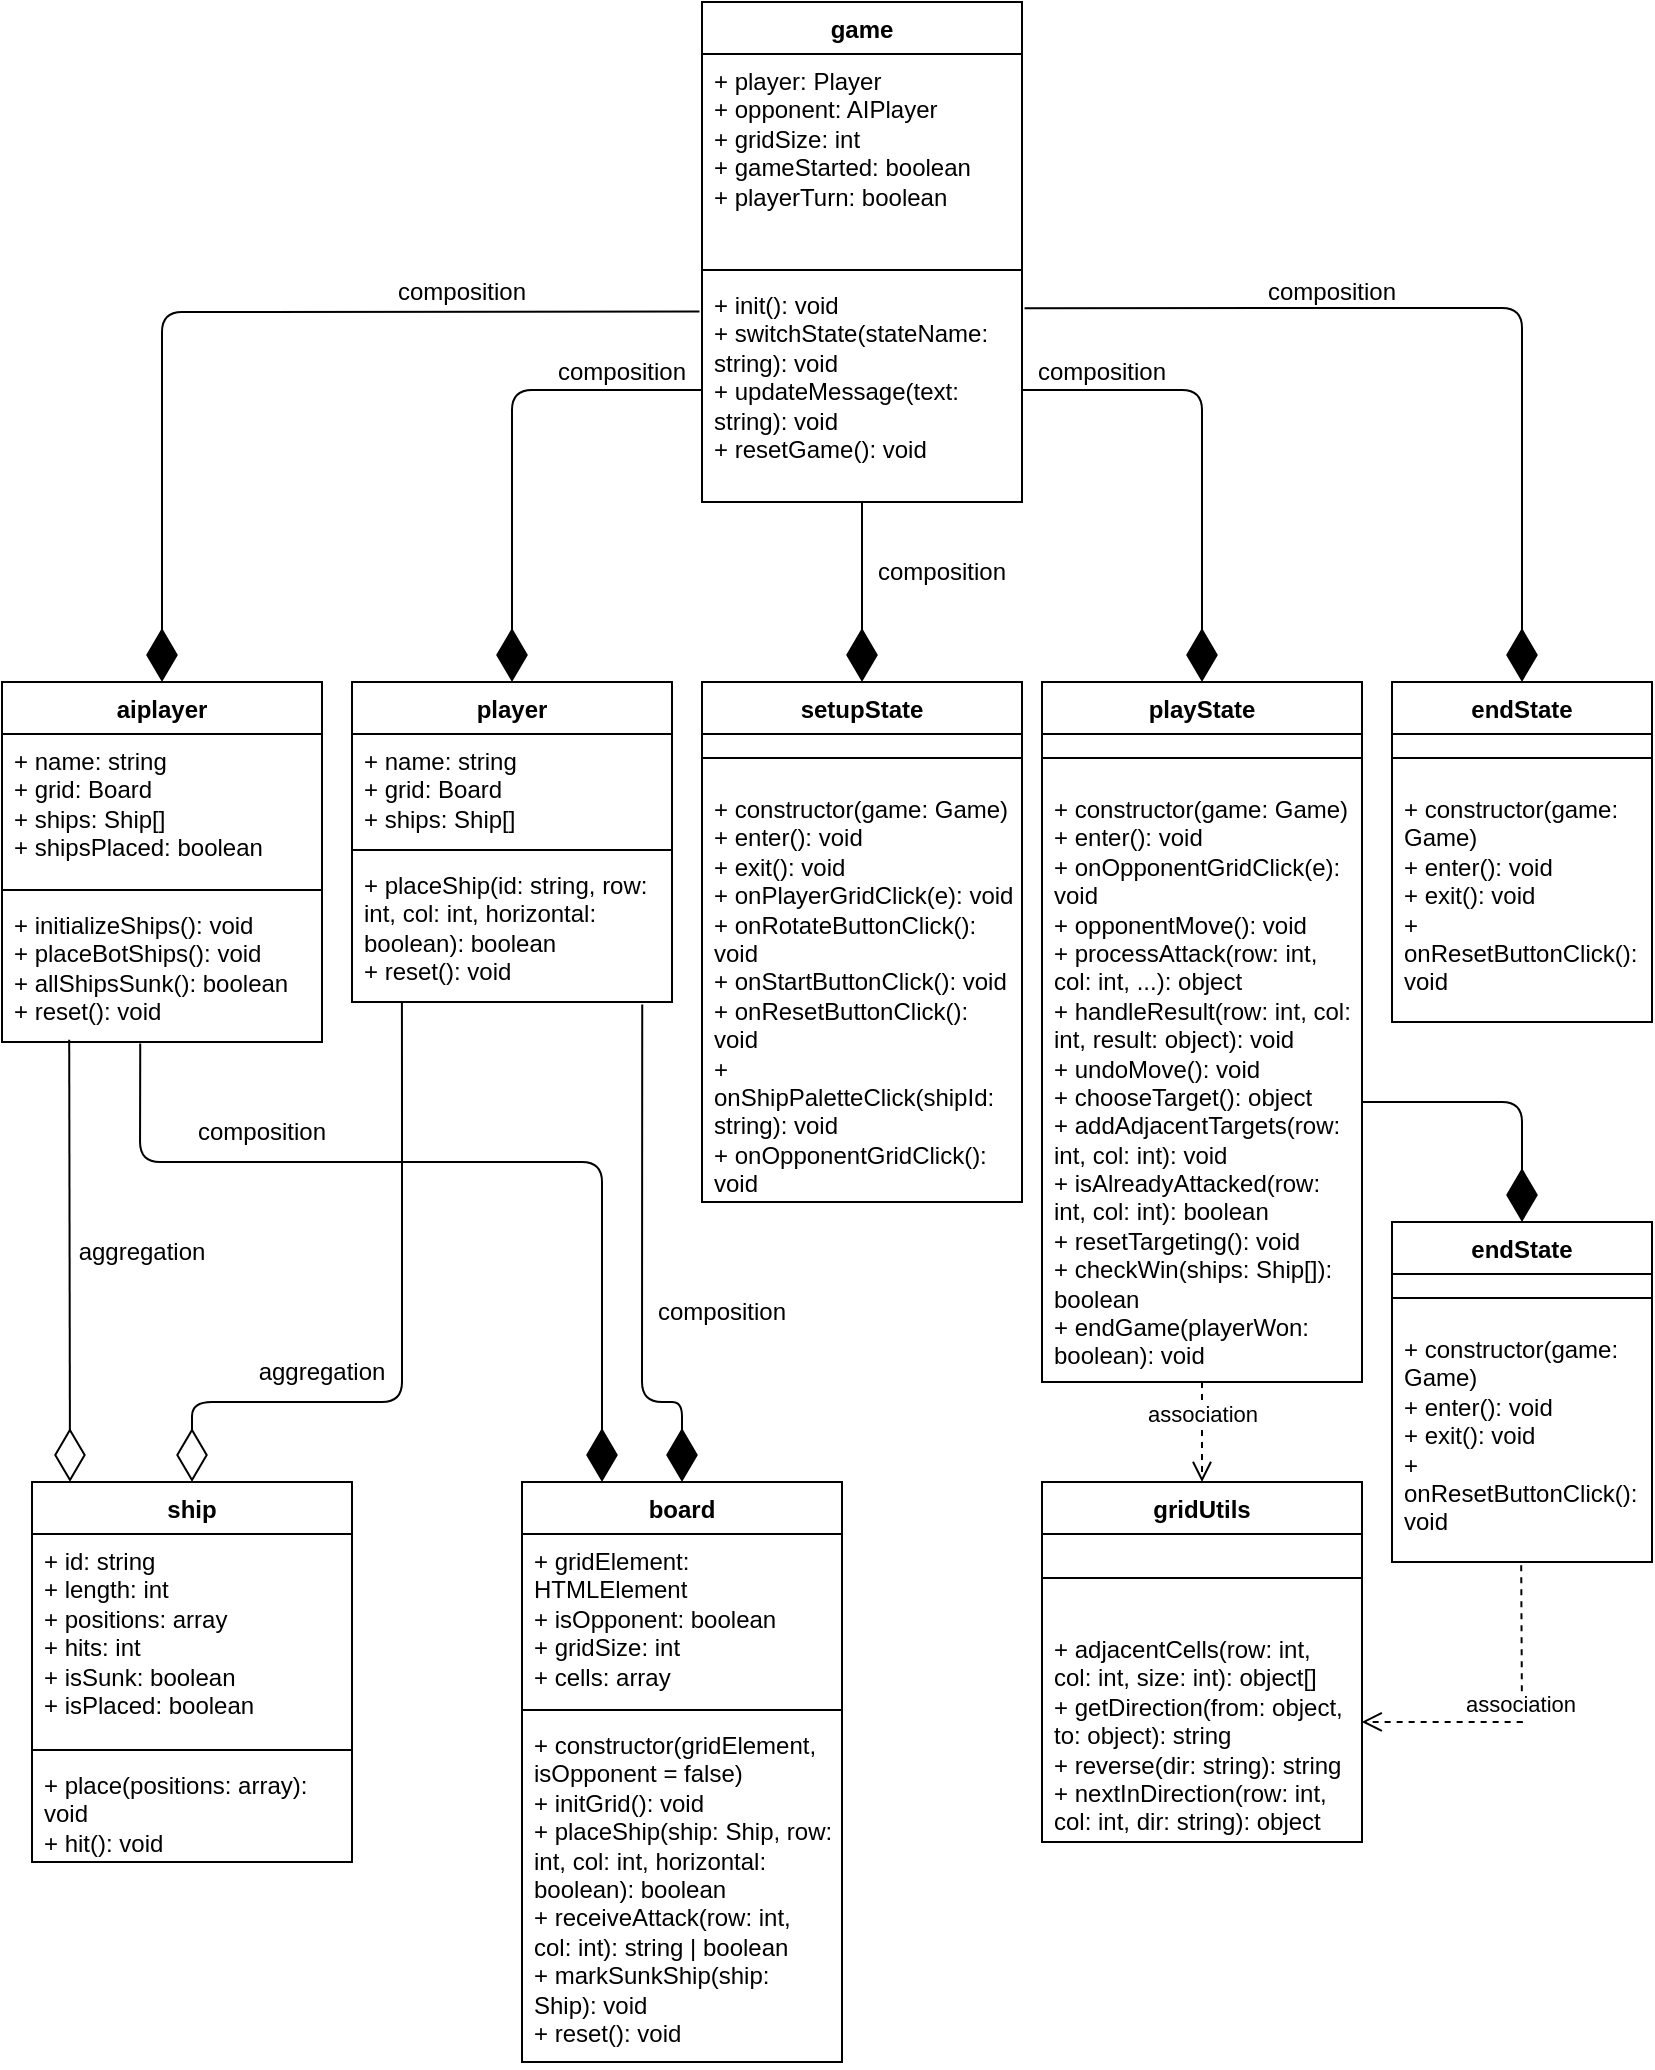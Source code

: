 <mxfile>
    <diagram id="vabYMPFkQnssgHv7mL40" name="Page-2">
        <mxGraphModel dx="89" dy="106" grid="1" gridSize="10" guides="1" tooltips="1" connect="1" arrows="1" fold="1" page="1" pageScale="1" pageWidth="850" pageHeight="1100" math="0" shadow="0">
            <root>
                <mxCell id="0"/>
                <mxCell id="1" parent="0"/>
                <mxCell id="3m-LJhXc09wbWOtRdhgQ-13" value="game" style="swimlane;fontStyle=1;align=center;verticalAlign=top;childLayout=stackLayout;horizontal=1;startSize=26;horizontalStack=0;resizeParent=1;resizeParentMax=0;resizeLast=0;collapsible=1;marginBottom=0;whiteSpace=wrap;html=1;" parent="1" vertex="1">
                    <mxGeometry x="360" y="20" width="160" height="250" as="geometry"/>
                </mxCell>
                <mxCell id="3m-LJhXc09wbWOtRdhgQ-14" value="+ player: Player&amp;nbsp;&lt;div&gt;+ opponent: AIPlayer&lt;/div&gt;&lt;div&gt;+ gridSize: int&lt;/div&gt;&lt;div&gt;+ gameStarted: boolean&lt;/div&gt;&lt;div&gt;+ playerTurn: boolean&lt;/div&gt;" style="text;strokeColor=none;fillColor=none;align=left;verticalAlign=top;spacingLeft=4;spacingRight=4;overflow=hidden;rotatable=0;points=[[0,0.5],[1,0.5]];portConstraint=eastwest;whiteSpace=wrap;html=1;" parent="3m-LJhXc09wbWOtRdhgQ-13" vertex="1">
                    <mxGeometry y="26" width="160" height="104" as="geometry"/>
                </mxCell>
                <mxCell id="3m-LJhXc09wbWOtRdhgQ-15" value="" style="line;strokeWidth=1;fillColor=none;align=left;verticalAlign=middle;spacingTop=-1;spacingLeft=3;spacingRight=3;rotatable=0;labelPosition=right;points=[];portConstraint=eastwest;strokeColor=inherit;" parent="3m-LJhXc09wbWOtRdhgQ-13" vertex="1">
                    <mxGeometry y="130" width="160" height="8" as="geometry"/>
                </mxCell>
                <mxCell id="3m-LJhXc09wbWOtRdhgQ-16" value="+ init(): void&lt;div&gt;+ switchState(stateName: string): void&lt;/div&gt;&lt;div&gt;+&amp;nbsp;&lt;span style=&quot;background-color: transparent;&quot;&gt;updateMessage(text: string): void&lt;/span&gt;&lt;/div&gt;&lt;div&gt;+ resetGame(): void&lt;/div&gt;" style="text;strokeColor=none;fillColor=none;align=left;verticalAlign=top;spacingLeft=4;spacingRight=4;overflow=hidden;rotatable=0;points=[[0,0.5],[1,0.5]];portConstraint=eastwest;whiteSpace=wrap;html=1;" parent="3m-LJhXc09wbWOtRdhgQ-13" vertex="1">
                    <mxGeometry y="138" width="160" height="112" as="geometry"/>
                </mxCell>
                <mxCell id="3m-LJhXc09wbWOtRdhgQ-21" value="player" style="swimlane;fontStyle=1;align=center;verticalAlign=top;childLayout=stackLayout;horizontal=1;startSize=26;horizontalStack=0;resizeParent=1;resizeParentMax=0;resizeLast=0;collapsible=1;marginBottom=0;whiteSpace=wrap;html=1;" parent="1" vertex="1">
                    <mxGeometry x="185" y="360" width="160" height="160" as="geometry"/>
                </mxCell>
                <mxCell id="3m-LJhXc09wbWOtRdhgQ-22" value="&lt;div&gt;&lt;font color=&quot;#000000&quot;&gt;+ name: string&lt;/font&gt;&lt;/div&gt;&lt;div&gt;&lt;font color=&quot;#000000&quot;&gt;+ grid: Board&lt;/font&gt;&lt;/div&gt;&lt;div&gt;&lt;font color=&quot;#000000&quot;&gt;+ ships: Ship[]&lt;/font&gt;&lt;/div&gt;" style="text;strokeColor=none;fillColor=none;align=left;verticalAlign=top;spacingLeft=4;spacingRight=4;overflow=hidden;rotatable=0;points=[[0,0.5],[1,0.5]];portConstraint=eastwest;whiteSpace=wrap;html=1;" parent="3m-LJhXc09wbWOtRdhgQ-21" vertex="1">
                    <mxGeometry y="26" width="160" height="54" as="geometry"/>
                </mxCell>
                <mxCell id="3m-LJhXc09wbWOtRdhgQ-23" value="" style="line;strokeWidth=1;fillColor=none;align=left;verticalAlign=middle;spacingTop=-1;spacingLeft=3;spacingRight=3;rotatable=0;labelPosition=right;points=[];portConstraint=eastwest;strokeColor=inherit;" parent="3m-LJhXc09wbWOtRdhgQ-21" vertex="1">
                    <mxGeometry y="80" width="160" height="8" as="geometry"/>
                </mxCell>
                <mxCell id="3m-LJhXc09wbWOtRdhgQ-24" value="&lt;div&gt;&lt;font color=&quot;#000000&quot;&gt;+ placeShip(id: string, row: int, col: int, horizontal: boolean): boolean&lt;/font&gt;&lt;/div&gt;&lt;div&gt;&lt;font color=&quot;#000000&quot;&gt;+ reset(): void&lt;/font&gt;&lt;/div&gt;" style="text;strokeColor=none;fillColor=none;align=left;verticalAlign=top;spacingLeft=4;spacingRight=4;overflow=hidden;rotatable=0;points=[[0,0.5],[1,0.5]];portConstraint=eastwest;whiteSpace=wrap;html=1;" parent="3m-LJhXc09wbWOtRdhgQ-21" vertex="1">
                    <mxGeometry y="88" width="160" height="72" as="geometry"/>
                </mxCell>
                <mxCell id="3m-LJhXc09wbWOtRdhgQ-25" value="aiplayer" style="swimlane;fontStyle=1;align=center;verticalAlign=top;childLayout=stackLayout;horizontal=1;startSize=26;horizontalStack=0;resizeParent=1;resizeParentMax=0;resizeLast=0;collapsible=1;marginBottom=0;whiteSpace=wrap;html=1;" parent="1" vertex="1">
                    <mxGeometry x="10" y="360" width="160" height="180" as="geometry"/>
                </mxCell>
                <mxCell id="3m-LJhXc09wbWOtRdhgQ-26" value="&lt;div&gt;&lt;font color=&quot;#000000&quot;&gt;+ name: string&lt;/font&gt;&lt;/div&gt;&lt;div&gt;&lt;font color=&quot;#000000&quot;&gt;+ grid: Board&lt;/font&gt;&lt;/div&gt;&lt;div&gt;&lt;font color=&quot;#000000&quot;&gt;+ ships: Ship[]&lt;/font&gt;&lt;/div&gt;&lt;div&gt;&lt;font color=&quot;#000000&quot;&gt;+ shipsPlaced: boolean&lt;/font&gt;&lt;/div&gt;" style="text;strokeColor=none;fillColor=none;align=left;verticalAlign=top;spacingLeft=4;spacingRight=4;overflow=hidden;rotatable=0;points=[[0,0.5],[1,0.5]];portConstraint=eastwest;whiteSpace=wrap;html=1;" parent="3m-LJhXc09wbWOtRdhgQ-25" vertex="1">
                    <mxGeometry y="26" width="160" height="74" as="geometry"/>
                </mxCell>
                <mxCell id="3m-LJhXc09wbWOtRdhgQ-27" value="" style="line;strokeWidth=1;fillColor=none;align=left;verticalAlign=middle;spacingTop=-1;spacingLeft=3;spacingRight=3;rotatable=0;labelPosition=right;points=[];portConstraint=eastwest;strokeColor=inherit;" parent="3m-LJhXc09wbWOtRdhgQ-25" vertex="1">
                    <mxGeometry y="100" width="160" height="8" as="geometry"/>
                </mxCell>
                <mxCell id="3m-LJhXc09wbWOtRdhgQ-28" value="&lt;div&gt;&lt;font color=&quot;#000000&quot;&gt;+ initializeShips(): void&lt;/font&gt;&lt;/div&gt;&lt;div&gt;&lt;font color=&quot;#000000&quot;&gt;+ placeBotShips(): void&lt;/font&gt;&lt;/div&gt;&lt;div&gt;&lt;font color=&quot;#000000&quot;&gt;+ allShipsSunk(): boolean&lt;/font&gt;&lt;/div&gt;&lt;div&gt;&lt;font color=&quot;#000000&quot;&gt;+ reset(): void&lt;/font&gt;&lt;/div&gt;" style="text;strokeColor=none;fillColor=none;align=left;verticalAlign=top;spacingLeft=4;spacingRight=4;overflow=hidden;rotatable=0;points=[[0,0.5],[1,0.5]];portConstraint=eastwest;whiteSpace=wrap;html=1;" parent="3m-LJhXc09wbWOtRdhgQ-25" vertex="1">
                    <mxGeometry y="108" width="160" height="72" as="geometry"/>
                </mxCell>
                <mxCell id="3m-LJhXc09wbWOtRdhgQ-29" value="board" style="swimlane;fontStyle=1;align=center;verticalAlign=top;childLayout=stackLayout;horizontal=1;startSize=26;horizontalStack=0;resizeParent=1;resizeParentMax=0;resizeLast=0;collapsible=1;marginBottom=0;whiteSpace=wrap;html=1;" parent="1" vertex="1">
                    <mxGeometry x="270" y="760" width="160" height="290" as="geometry"/>
                </mxCell>
                <mxCell id="3m-LJhXc09wbWOtRdhgQ-30" value="&lt;div&gt;&lt;font color=&quot;#000000&quot;&gt;+ gridElement: HTMLElement&lt;/font&gt;&lt;/div&gt;&lt;div&gt;&lt;font color=&quot;#000000&quot;&gt;+ isOpponent: boolean&lt;/font&gt;&lt;/div&gt;&lt;div&gt;&lt;font color=&quot;#000000&quot;&gt;+ gridSize: int&lt;/font&gt;&lt;/div&gt;&lt;div&gt;&lt;font color=&quot;#000000&quot;&gt;+ cells: array&lt;/font&gt;&lt;/div&gt;" style="text;strokeColor=none;fillColor=none;align=left;verticalAlign=top;spacingLeft=4;spacingRight=4;overflow=hidden;rotatable=0;points=[[0,0.5],[1,0.5]];portConstraint=eastwest;whiteSpace=wrap;html=1;" parent="3m-LJhXc09wbWOtRdhgQ-29" vertex="1">
                    <mxGeometry y="26" width="160" height="84" as="geometry"/>
                </mxCell>
                <mxCell id="3m-LJhXc09wbWOtRdhgQ-31" value="" style="line;strokeWidth=1;fillColor=none;align=left;verticalAlign=middle;spacingTop=-1;spacingLeft=3;spacingRight=3;rotatable=0;labelPosition=right;points=[];portConstraint=eastwest;strokeColor=inherit;" parent="3m-LJhXc09wbWOtRdhgQ-29" vertex="1">
                    <mxGeometry y="110" width="160" height="8" as="geometry"/>
                </mxCell>
                <mxCell id="3m-LJhXc09wbWOtRdhgQ-32" value="&lt;div&gt;&lt;font color=&quot;#000000&quot;&gt;+ constructor(gridElement, isOpponent = false)&lt;/font&gt;&lt;/div&gt;&lt;div&gt;&lt;font color=&quot;#000000&quot;&gt;+ initGrid(): void&lt;/font&gt;&lt;/div&gt;&lt;div&gt;&lt;font color=&quot;#000000&quot;&gt;+ placeShip(ship: Ship, row: int, col: int, horizontal: boolean): boolean&lt;/font&gt;&lt;/div&gt;&lt;div&gt;&lt;font color=&quot;#000000&quot;&gt;+ receiveAttack(row: int, col: int): string | boolean&lt;/font&gt;&lt;/div&gt;&lt;div&gt;&lt;font color=&quot;#000000&quot;&gt;+ markSunkShip(ship: Ship): void&lt;/font&gt;&lt;/div&gt;&lt;div&gt;&lt;font color=&quot;#000000&quot;&gt;+ reset(): void&lt;/font&gt;&lt;/div&gt;" style="text;strokeColor=none;fillColor=none;align=left;verticalAlign=top;spacingLeft=4;spacingRight=4;overflow=hidden;rotatable=0;points=[[0,0.5],[1,0.5]];portConstraint=eastwest;whiteSpace=wrap;html=1;" parent="3m-LJhXc09wbWOtRdhgQ-29" vertex="1">
                    <mxGeometry y="118" width="160" height="172" as="geometry"/>
                </mxCell>
                <mxCell id="3m-LJhXc09wbWOtRdhgQ-33" value="ship" style="swimlane;fontStyle=1;align=center;verticalAlign=top;childLayout=stackLayout;horizontal=1;startSize=26;horizontalStack=0;resizeParent=1;resizeParentMax=0;resizeLast=0;collapsible=1;marginBottom=0;whiteSpace=wrap;html=1;" parent="1" vertex="1">
                    <mxGeometry x="25" y="760" width="160" height="190" as="geometry"/>
                </mxCell>
                <mxCell id="3m-LJhXc09wbWOtRdhgQ-34" value="&lt;div&gt;&lt;font color=&quot;#000000&quot;&gt;+ id: string&lt;/font&gt;&lt;/div&gt;&lt;div&gt;&lt;font color=&quot;#000000&quot;&gt;+ length: int&lt;/font&gt;&lt;/div&gt;&lt;div&gt;&lt;font color=&quot;#000000&quot;&gt;+ positions: array&lt;/font&gt;&lt;/div&gt;&lt;div&gt;&lt;font color=&quot;#000000&quot;&gt;+ hits: int&lt;/font&gt;&lt;/div&gt;&lt;div&gt;&lt;font color=&quot;#000000&quot;&gt;+ isSunk: boolean&lt;/font&gt;&lt;/div&gt;&lt;div&gt;&lt;font color=&quot;#000000&quot;&gt;+ isPlaced: boolean&lt;/font&gt;&lt;/div&gt;" style="text;strokeColor=none;fillColor=none;align=left;verticalAlign=top;spacingLeft=4;spacingRight=4;overflow=hidden;rotatable=0;points=[[0,0.5],[1,0.5]];portConstraint=eastwest;whiteSpace=wrap;html=1;" parent="3m-LJhXc09wbWOtRdhgQ-33" vertex="1">
                    <mxGeometry y="26" width="160" height="104" as="geometry"/>
                </mxCell>
                <mxCell id="3m-LJhXc09wbWOtRdhgQ-35" value="" style="line;strokeWidth=1;fillColor=none;align=left;verticalAlign=middle;spacingTop=-1;spacingLeft=3;spacingRight=3;rotatable=0;labelPosition=right;points=[];portConstraint=eastwest;strokeColor=inherit;" parent="3m-LJhXc09wbWOtRdhgQ-33" vertex="1">
                    <mxGeometry y="130" width="160" height="8" as="geometry"/>
                </mxCell>
                <mxCell id="3m-LJhXc09wbWOtRdhgQ-36" value="&lt;div&gt;&lt;font color=&quot;#000000&quot;&gt;+ place(positions: array): void&lt;/font&gt;&lt;/div&gt;&lt;div&gt;&lt;font color=&quot;#000000&quot;&gt;+ hit(): void&lt;/font&gt;&lt;/div&gt;" style="text;strokeColor=none;fillColor=none;align=left;verticalAlign=top;spacingLeft=4;spacingRight=4;overflow=hidden;rotatable=0;points=[[0,0.5],[1,0.5]];portConstraint=eastwest;whiteSpace=wrap;html=1;" parent="3m-LJhXc09wbWOtRdhgQ-33" vertex="1">
                    <mxGeometry y="138" width="160" height="52" as="geometry"/>
                </mxCell>
                <mxCell id="3m-LJhXc09wbWOtRdhgQ-37" value="gridUtils" style="swimlane;fontStyle=1;align=center;verticalAlign=top;childLayout=stackLayout;horizontal=1;startSize=26;horizontalStack=0;resizeParent=1;resizeParentMax=0;resizeLast=0;collapsible=1;marginBottom=0;whiteSpace=wrap;html=1;" parent="1" vertex="1">
                    <mxGeometry x="530" y="760" width="160" height="180" as="geometry"/>
                </mxCell>
                <mxCell id="3m-LJhXc09wbWOtRdhgQ-39" value="" style="line;strokeWidth=1;fillColor=none;align=left;verticalAlign=middle;spacingTop=-1;spacingLeft=3;spacingRight=3;rotatable=0;labelPosition=right;points=[];portConstraint=eastwest;strokeColor=inherit;" parent="3m-LJhXc09wbWOtRdhgQ-37" vertex="1">
                    <mxGeometry y="26" width="160" height="44" as="geometry"/>
                </mxCell>
                <mxCell id="3m-LJhXc09wbWOtRdhgQ-40" value="&lt;div&gt;&lt;font color=&quot;#000000&quot;&gt;+ adjacentCells(row: int, col: int, size: int): object[]&lt;/font&gt;&lt;/div&gt;&lt;div&gt;&lt;font color=&quot;#000000&quot;&gt;+ getDirection(from: object, to: object): string&lt;/font&gt;&lt;/div&gt;&lt;div&gt;&lt;font color=&quot;#000000&quot;&gt;+ reverse(dir: string): string&lt;/font&gt;&lt;/div&gt;&lt;div&gt;&lt;font color=&quot;#000000&quot;&gt;+ nextInDirection(row: int, col: int, dir: string): object&lt;/font&gt;&lt;/div&gt;" style="text;strokeColor=none;fillColor=none;align=left;verticalAlign=top;spacingLeft=4;spacingRight=4;overflow=hidden;rotatable=0;points=[[0,0.5],[1,0.5]];portConstraint=eastwest;whiteSpace=wrap;html=1;" parent="3m-LJhXc09wbWOtRdhgQ-37" vertex="1">
                    <mxGeometry y="70" width="160" height="110" as="geometry"/>
                </mxCell>
                <mxCell id="3m-LJhXc09wbWOtRdhgQ-42" value="setupState" style="swimlane;fontStyle=1;align=center;verticalAlign=top;childLayout=stackLayout;horizontal=1;startSize=26;horizontalStack=0;resizeParent=1;resizeParentMax=0;resizeLast=0;collapsible=1;marginBottom=0;whiteSpace=wrap;html=1;" parent="1" vertex="1">
                    <mxGeometry x="360" y="360" width="160" height="260" as="geometry"/>
                </mxCell>
                <mxCell id="3m-LJhXc09wbWOtRdhgQ-44" value="" style="line;strokeWidth=1;fillColor=none;align=left;verticalAlign=middle;spacingTop=-1;spacingLeft=3;spacingRight=3;rotatable=0;labelPosition=right;points=[];portConstraint=eastwest;strokeColor=inherit;" parent="3m-LJhXc09wbWOtRdhgQ-42" vertex="1">
                    <mxGeometry y="26" width="160" height="24" as="geometry"/>
                </mxCell>
                <mxCell id="3m-LJhXc09wbWOtRdhgQ-45" value="&lt;div&gt;&lt;div&gt;&lt;font color=&quot;#000000&quot;&gt;+ constructor(game: Game)&lt;/font&gt;&lt;/div&gt;&lt;div&gt;&lt;font color=&quot;#000000&quot;&gt;+ enter(): void&lt;/font&gt;&lt;/div&gt;&lt;div&gt;&lt;font color=&quot;#000000&quot;&gt;+ exit(): void&lt;/font&gt;&lt;/div&gt;&lt;div&gt;&lt;font color=&quot;#000000&quot;&gt;+ onPlayerGridClick(e): void&lt;/font&gt;&lt;/div&gt;&lt;div&gt;&lt;font color=&quot;#000000&quot;&gt;+ onRotateButtonClick(): void&lt;/font&gt;&lt;/div&gt;&lt;div&gt;&lt;font color=&quot;#000000&quot;&gt;+ onStartButtonClick(): void&lt;/font&gt;&lt;/div&gt;&lt;div&gt;&lt;font color=&quot;#000000&quot;&gt;+ onResetButtonClick(): void&lt;/font&gt;&lt;/div&gt;&lt;div&gt;&lt;font color=&quot;#000000&quot;&gt;+ onShipPaletteClick(shipId: string): void&lt;/font&gt;&lt;/div&gt;&lt;div&gt;&lt;font color=&quot;#000000&quot;&gt;+ onOpponentGridClick(): void&lt;/font&gt;&lt;/div&gt;&lt;/div&gt;&lt;div&gt;&lt;br&gt;&lt;/div&gt;" style="text;strokeColor=none;fillColor=none;align=left;verticalAlign=top;spacingLeft=4;spacingRight=4;overflow=hidden;rotatable=0;points=[[0,0.5],[1,0.5]];portConstraint=eastwest;whiteSpace=wrap;html=1;" parent="3m-LJhXc09wbWOtRdhgQ-42" vertex="1">
                    <mxGeometry y="50" width="160" height="210" as="geometry"/>
                </mxCell>
                <mxCell id="3m-LJhXc09wbWOtRdhgQ-46" value="endState" style="swimlane;fontStyle=1;align=center;verticalAlign=top;childLayout=stackLayout;horizontal=1;startSize=26;horizontalStack=0;resizeParent=1;resizeParentMax=0;resizeLast=0;collapsible=1;marginBottom=0;whiteSpace=wrap;html=1;" parent="1" vertex="1">
                    <mxGeometry x="705" y="360" width="130" height="170" as="geometry"/>
                </mxCell>
                <mxCell id="3m-LJhXc09wbWOtRdhgQ-47" value="" style="line;strokeWidth=1;fillColor=none;align=left;verticalAlign=middle;spacingTop=-1;spacingLeft=3;spacingRight=3;rotatable=0;labelPosition=right;points=[];portConstraint=eastwest;strokeColor=inherit;" parent="3m-LJhXc09wbWOtRdhgQ-46" vertex="1">
                    <mxGeometry y="26" width="130" height="24" as="geometry"/>
                </mxCell>
                <mxCell id="3m-LJhXc09wbWOtRdhgQ-48" value="&lt;div&gt;&lt;div&gt;&lt;font color=&quot;#000000&quot;&gt;+ constructor(game: Game)&lt;/font&gt;&lt;/div&gt;&lt;div&gt;&lt;font color=&quot;#000000&quot;&gt;+ enter(): void&lt;/font&gt;&lt;/div&gt;&lt;div&gt;&lt;font color=&quot;#000000&quot;&gt;+ exit(): void&lt;/font&gt;&lt;/div&gt;&lt;div&gt;&lt;font color=&quot;#000000&quot;&gt;+ onResetButtonClick(): void&lt;/font&gt;&lt;/div&gt;&lt;/div&gt;&lt;div&gt;&lt;br&gt;&lt;/div&gt;" style="text;strokeColor=none;fillColor=none;align=left;verticalAlign=top;spacingLeft=4;spacingRight=4;overflow=hidden;rotatable=0;points=[[0,0.5],[1,0.5]];portConstraint=eastwest;whiteSpace=wrap;html=1;" parent="3m-LJhXc09wbWOtRdhgQ-46" vertex="1">
                    <mxGeometry y="50" width="130" height="120" as="geometry"/>
                </mxCell>
                <mxCell id="3m-LJhXc09wbWOtRdhgQ-49" value="playState" style="swimlane;fontStyle=1;align=center;verticalAlign=top;childLayout=stackLayout;horizontal=1;startSize=26;horizontalStack=0;resizeParent=1;resizeParentMax=0;resizeLast=0;collapsible=1;marginBottom=0;whiteSpace=wrap;html=1;" parent="1" vertex="1">
                    <mxGeometry x="530" y="360" width="160" height="350" as="geometry"/>
                </mxCell>
                <mxCell id="3m-LJhXc09wbWOtRdhgQ-50" value="" style="line;strokeWidth=1;fillColor=none;align=left;verticalAlign=middle;spacingTop=-1;spacingLeft=3;spacingRight=3;rotatable=0;labelPosition=right;points=[];portConstraint=eastwest;strokeColor=inherit;" parent="3m-LJhXc09wbWOtRdhgQ-49" vertex="1">
                    <mxGeometry y="26" width="160" height="24" as="geometry"/>
                </mxCell>
                <mxCell id="3m-LJhXc09wbWOtRdhgQ-51" value="&lt;div&gt;&lt;div&gt;&lt;div&gt;&lt;font color=&quot;#000000&quot;&gt;+ constructor(game: Game)&lt;/font&gt;&lt;/div&gt;&lt;div&gt;&lt;font color=&quot;#000000&quot;&gt;+ enter(): void&lt;/font&gt;&lt;/div&gt;&lt;div&gt;&lt;font color=&quot;#000000&quot;&gt;+ onOpponentGridClick(e): void&lt;/font&gt;&lt;/div&gt;&lt;div&gt;&lt;font color=&quot;#000000&quot;&gt;+ opponentMove(): void&lt;/font&gt;&lt;/div&gt;&lt;div&gt;&lt;font color=&quot;#000000&quot;&gt;+ processAttack(row: int, col: int, ...): object&lt;/font&gt;&lt;/div&gt;&lt;div&gt;&lt;font color=&quot;#000000&quot;&gt;+ handleResult(row: int, col: int, result: object): void&lt;/font&gt;&lt;/div&gt;&lt;div&gt;&lt;font color=&quot;#000000&quot;&gt;+ undoMove(): void&lt;/font&gt;&lt;/div&gt;&lt;div&gt;&lt;font color=&quot;#000000&quot;&gt;+ chooseTarget(): object&lt;/font&gt;&lt;/div&gt;&lt;div&gt;&lt;font color=&quot;#000000&quot;&gt;+ addAdjacentTargets(row: int, col: int): void&lt;/font&gt;&lt;/div&gt;&lt;div&gt;&lt;font color=&quot;#000000&quot;&gt;+ isAlreadyAttacked(row: int, col: int): boolean&lt;/font&gt;&lt;/div&gt;&lt;div&gt;&lt;font color=&quot;#000000&quot;&gt;+ resetTargeting(): void&lt;/font&gt;&lt;/div&gt;&lt;div&gt;&lt;font color=&quot;#000000&quot;&gt;+ checkWin(ships: Ship[]): boolean&lt;/font&gt;&lt;/div&gt;&lt;div&gt;&lt;font color=&quot;#000000&quot;&gt;+ endGame(playerWon: boolean): void&lt;/font&gt;&lt;/div&gt;&lt;/div&gt;&lt;/div&gt;&lt;div&gt;&lt;br&gt;&lt;/div&gt;" style="text;strokeColor=none;fillColor=none;align=left;verticalAlign=top;spacingLeft=4;spacingRight=4;overflow=hidden;rotatable=0;points=[[0,0.5],[1,0.5]];portConstraint=eastwest;whiteSpace=wrap;html=1;" parent="3m-LJhXc09wbWOtRdhgQ-49" vertex="1">
                    <mxGeometry y="50" width="160" height="300" as="geometry"/>
                </mxCell>
                <mxCell id="3m-LJhXc09wbWOtRdhgQ-60" value="" style="endArrow=diamondThin;endFill=1;endSize=24;html=1;entryX=0.5;entryY=0;entryDx=0;entryDy=0;" parent="1" source="3m-LJhXc09wbWOtRdhgQ-16" target="3m-LJhXc09wbWOtRdhgQ-42" edge="1">
                    <mxGeometry width="160" relative="1" as="geometry">
                        <mxPoint x="260" y="300" as="sourcePoint"/>
                        <mxPoint x="420" y="300" as="targetPoint"/>
                    </mxGeometry>
                </mxCell>
                <mxCell id="3m-LJhXc09wbWOtRdhgQ-61" value="" style="endArrow=diamondThin;endFill=1;endSize=24;html=1;entryX=0.5;entryY=0;entryDx=0;entryDy=0;exitX=0;exitY=0.5;exitDx=0;exitDy=0;" parent="1" source="3m-LJhXc09wbWOtRdhgQ-16" target="3m-LJhXc09wbWOtRdhgQ-21" edge="1">
                    <mxGeometry width="160" relative="1" as="geometry">
                        <mxPoint x="450" y="280" as="sourcePoint"/>
                        <mxPoint x="450" y="370" as="targetPoint"/>
                        <Array as="points">
                            <mxPoint x="265" y="214"/>
                        </Array>
                    </mxGeometry>
                </mxCell>
                <mxCell id="3m-LJhXc09wbWOtRdhgQ-62" value="" style="endArrow=diamondThin;endFill=1;endSize=24;html=1;entryX=0.5;entryY=0;entryDx=0;entryDy=0;exitX=-0.008;exitY=0.15;exitDx=0;exitDy=0;exitPerimeter=0;" parent="1" source="3m-LJhXc09wbWOtRdhgQ-16" target="3m-LJhXc09wbWOtRdhgQ-25" edge="1">
                    <mxGeometry width="160" relative="1" as="geometry">
                        <mxPoint x="460" y="290" as="sourcePoint"/>
                        <mxPoint x="460" y="380" as="targetPoint"/>
                        <Array as="points">
                            <mxPoint x="90" y="175"/>
                        </Array>
                    </mxGeometry>
                </mxCell>
                <mxCell id="3m-LJhXc09wbWOtRdhgQ-63" value="" style="endArrow=diamondThin;endFill=1;endSize=24;html=1;entryX=0.5;entryY=0;entryDx=0;entryDy=0;exitX=1;exitY=0.5;exitDx=0;exitDy=0;" parent="1" source="3m-LJhXc09wbWOtRdhgQ-16" target="3m-LJhXc09wbWOtRdhgQ-49" edge="1">
                    <mxGeometry width="160" relative="1" as="geometry">
                        <mxPoint x="470" y="300" as="sourcePoint"/>
                        <mxPoint x="470" y="390" as="targetPoint"/>
                        <Array as="points">
                            <mxPoint x="610" y="214"/>
                        </Array>
                    </mxGeometry>
                </mxCell>
                <mxCell id="3m-LJhXc09wbWOtRdhgQ-64" value="" style="endArrow=diamondThin;endFill=1;endSize=24;html=1;entryX=0.5;entryY=0;entryDx=0;entryDy=0;exitX=1.008;exitY=0.135;exitDx=0;exitDy=0;exitPerimeter=0;" parent="1" source="3m-LJhXc09wbWOtRdhgQ-16" target="3m-LJhXc09wbWOtRdhgQ-46" edge="1">
                    <mxGeometry width="160" relative="1" as="geometry">
                        <mxPoint x="480" y="310" as="sourcePoint"/>
                        <mxPoint x="480" y="400" as="targetPoint"/>
                        <Array as="points">
                            <mxPoint x="770" y="173"/>
                        </Array>
                    </mxGeometry>
                </mxCell>
                <mxCell id="3m-LJhXc09wbWOtRdhgQ-65" value="" style="endArrow=diamondThin;endFill=1;endSize=24;html=1;entryX=0.5;entryY=0;entryDx=0;entryDy=0;exitX=0.907;exitY=1.018;exitDx=0;exitDy=0;exitPerimeter=0;" parent="1" source="3m-LJhXc09wbWOtRdhgQ-24" target="3m-LJhXc09wbWOtRdhgQ-29" edge="1">
                    <mxGeometry width="160" relative="1" as="geometry">
                        <mxPoint x="490" y="320" as="sourcePoint"/>
                        <mxPoint x="490" y="410" as="targetPoint"/>
                        <Array as="points">
                            <mxPoint x="330" y="720"/>
                            <mxPoint x="350" y="720"/>
                        </Array>
                    </mxGeometry>
                </mxCell>
                <mxCell id="3m-LJhXc09wbWOtRdhgQ-66" value="" style="endArrow=diamondThin;endFill=0;endSize=24;html=1;exitX=0.156;exitY=0.996;exitDx=0;exitDy=0;exitPerimeter=0;entryX=0.5;entryY=0;entryDx=0;entryDy=0;" parent="1" source="3m-LJhXc09wbWOtRdhgQ-24" target="3m-LJhXc09wbWOtRdhgQ-33" edge="1">
                    <mxGeometry width="160" relative="1" as="geometry">
                        <mxPoint x="180" y="640" as="sourcePoint"/>
                        <mxPoint x="340" y="640" as="targetPoint"/>
                        <Array as="points">
                            <mxPoint x="210" y="570"/>
                            <mxPoint x="210" y="720"/>
                            <mxPoint x="105" y="720"/>
                        </Array>
                    </mxGeometry>
                </mxCell>
                <mxCell id="3m-LJhXc09wbWOtRdhgQ-67" value="" style="endArrow=diamondThin;endFill=1;endSize=24;html=1;exitX=0.432;exitY=1.01;exitDx=0;exitDy=0;exitPerimeter=0;entryX=0.25;entryY=0;entryDx=0;entryDy=0;" parent="1" source="3m-LJhXc09wbWOtRdhgQ-28" target="3m-LJhXc09wbWOtRdhgQ-29" edge="1">
                    <mxGeometry width="160" relative="1" as="geometry">
                        <mxPoint x="120" y="630" as="sourcePoint"/>
                        <mxPoint x="280" y="630" as="targetPoint"/>
                        <Array as="points">
                            <mxPoint x="79" y="600"/>
                            <mxPoint x="240" y="600"/>
                            <mxPoint x="310" y="600"/>
                        </Array>
                    </mxGeometry>
                </mxCell>
                <mxCell id="3m-LJhXc09wbWOtRdhgQ-68" value="" style="endArrow=diamondThin;endFill=0;endSize=24;html=1;exitX=0.21;exitY=0.984;exitDx=0;exitDy=0;exitPerimeter=0;" parent="1" source="3m-LJhXc09wbWOtRdhgQ-28" edge="1">
                    <mxGeometry width="160" relative="1" as="geometry">
                        <mxPoint x="120" y="630" as="sourcePoint"/>
                        <mxPoint x="44" y="760" as="targetPoint"/>
                    </mxGeometry>
                </mxCell>
                <mxCell id="3m-LJhXc09wbWOtRdhgQ-69" value="association" style="html=1;verticalAlign=bottom;endArrow=open;dashed=1;endSize=8;curved=0;rounded=0;entryX=0.5;entryY=0;entryDx=0;entryDy=0;" parent="1" target="3m-LJhXc09wbWOtRdhgQ-37" edge="1">
                    <mxGeometry relative="1" as="geometry">
                        <mxPoint x="610" y="710" as="sourcePoint"/>
                        <mxPoint x="430" y="670" as="targetPoint"/>
                    </mxGeometry>
                </mxCell>
                <mxCell id="3m-LJhXc09wbWOtRdhgQ-70" value="composition" style="text;html=1;align=center;verticalAlign=middle;whiteSpace=wrap;rounded=0;" parent="1" vertex="1">
                    <mxGeometry x="110" y="570" width="60" height="30" as="geometry"/>
                </mxCell>
                <mxCell id="3m-LJhXc09wbWOtRdhgQ-72" value="aggregation" style="text;html=1;align=center;verticalAlign=middle;whiteSpace=wrap;rounded=0;" parent="1" vertex="1">
                    <mxGeometry x="140" y="690" width="60" height="30" as="geometry"/>
                </mxCell>
                <mxCell id="3m-LJhXc09wbWOtRdhgQ-73" value="aggregation" style="text;html=1;align=center;verticalAlign=middle;whiteSpace=wrap;rounded=0;" parent="1" vertex="1">
                    <mxGeometry x="50" y="630" width="60" height="30" as="geometry"/>
                </mxCell>
                <mxCell id="3m-LJhXc09wbWOtRdhgQ-74" value="composition" style="text;html=1;align=center;verticalAlign=middle;whiteSpace=wrap;rounded=0;" parent="1" vertex="1">
                    <mxGeometry x="340" y="660" width="60" height="30" as="geometry"/>
                </mxCell>
                <mxCell id="3m-LJhXc09wbWOtRdhgQ-75" value="composition" style="text;html=1;align=center;verticalAlign=middle;whiteSpace=wrap;rounded=0;" parent="1" vertex="1">
                    <mxGeometry x="450" y="290" width="60" height="30" as="geometry"/>
                </mxCell>
                <mxCell id="3m-LJhXc09wbWOtRdhgQ-76" value="composition" style="text;html=1;align=center;verticalAlign=middle;whiteSpace=wrap;rounded=0;" parent="1" vertex="1">
                    <mxGeometry x="530" y="190" width="60" height="30" as="geometry"/>
                </mxCell>
                <mxCell id="3m-LJhXc09wbWOtRdhgQ-77" value="composition" style="text;html=1;align=center;verticalAlign=middle;whiteSpace=wrap;rounded=0;" parent="1" vertex="1">
                    <mxGeometry x="645" y="150" width="60" height="30" as="geometry"/>
                </mxCell>
                <mxCell id="3m-LJhXc09wbWOtRdhgQ-78" value="composition" style="text;html=1;align=center;verticalAlign=middle;whiteSpace=wrap;rounded=0;" parent="1" vertex="1">
                    <mxGeometry x="290" y="190" width="60" height="30" as="geometry"/>
                </mxCell>
                <mxCell id="3m-LJhXc09wbWOtRdhgQ-79" value="composition" style="text;html=1;align=center;verticalAlign=middle;whiteSpace=wrap;rounded=0;" parent="1" vertex="1">
                    <mxGeometry x="210" y="150" width="60" height="30" as="geometry"/>
                </mxCell>
                <mxCell id="2" value="endState" style="swimlane;fontStyle=1;align=center;verticalAlign=top;childLayout=stackLayout;horizontal=1;startSize=26;horizontalStack=0;resizeParent=1;resizeParentMax=0;resizeLast=0;collapsible=1;marginBottom=0;whiteSpace=wrap;html=1;" vertex="1" parent="1">
                    <mxGeometry x="705" y="630" width="130" height="170" as="geometry"/>
                </mxCell>
                <mxCell id="5" value="" style="endArrow=diamondThin;endFill=1;endSize=24;html=1;entryX=0.5;entryY=0;entryDx=0;entryDy=0;exitX=1;exitY=0.5;exitDx=0;exitDy=0;" edge="1" parent="2" target="2">
                    <mxGeometry width="160" relative="1" as="geometry">
                        <mxPoint x="-15" y="-60" as="sourcePoint"/>
                        <mxPoint x="75" y="86" as="targetPoint"/>
                        <Array as="points">
                            <mxPoint x="65" y="-60"/>
                        </Array>
                    </mxGeometry>
                </mxCell>
                <mxCell id="3" value="" style="line;strokeWidth=1;fillColor=none;align=left;verticalAlign=middle;spacingTop=-1;spacingLeft=3;spacingRight=3;rotatable=0;labelPosition=right;points=[];portConstraint=eastwest;strokeColor=inherit;" vertex="1" parent="2">
                    <mxGeometry y="26" width="130" height="24" as="geometry"/>
                </mxCell>
                <mxCell id="4" value="&lt;div&gt;&lt;div&gt;&lt;font color=&quot;#000000&quot;&gt;+ constructor(game: Game)&lt;/font&gt;&lt;/div&gt;&lt;div&gt;&lt;font color=&quot;#000000&quot;&gt;+ enter(): void&lt;/font&gt;&lt;/div&gt;&lt;div&gt;&lt;font color=&quot;#000000&quot;&gt;+ exit(): void&lt;/font&gt;&lt;/div&gt;&lt;div&gt;&lt;font color=&quot;#000000&quot;&gt;+ onResetButtonClick(): void&lt;/font&gt;&lt;/div&gt;&lt;/div&gt;&lt;div&gt;&lt;br&gt;&lt;/div&gt;" style="text;strokeColor=none;fillColor=none;align=left;verticalAlign=top;spacingLeft=4;spacingRight=4;overflow=hidden;rotatable=0;points=[[0,0.5],[1,0.5]];portConstraint=eastwest;whiteSpace=wrap;html=1;" vertex="1" parent="2">
                    <mxGeometry y="50" width="130" height="120" as="geometry"/>
                </mxCell>
                <mxCell id="6" value="association" style="html=1;verticalAlign=bottom;endArrow=open;dashed=1;endSize=8;curved=0;rounded=0;entryX=0.999;entryY=0.454;entryDx=0;entryDy=0;exitX=0.497;exitY=1.014;exitDx=0;exitDy=0;exitPerimeter=0;entryPerimeter=0;" edge="1" parent="1" source="4" target="3m-LJhXc09wbWOtRdhgQ-40">
                    <mxGeometry relative="1" as="geometry">
                        <mxPoint x="769.33" y="825" as="sourcePoint"/>
                        <mxPoint x="769.33" y="875" as="targetPoint"/>
                        <Array as="points">
                            <mxPoint x="770" y="880"/>
                        </Array>
                    </mxGeometry>
                </mxCell>
            </root>
        </mxGraphModel>
    </diagram>
</mxfile>
